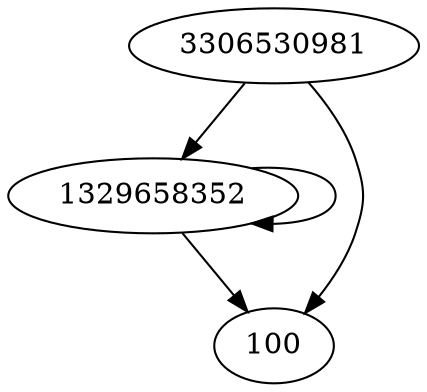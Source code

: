 digraph  {
1329658352;
100;
3306530981;
1329658352 -> 100;
1329658352 -> 1329658352;
3306530981 -> 1329658352;
3306530981 -> 100;
}
